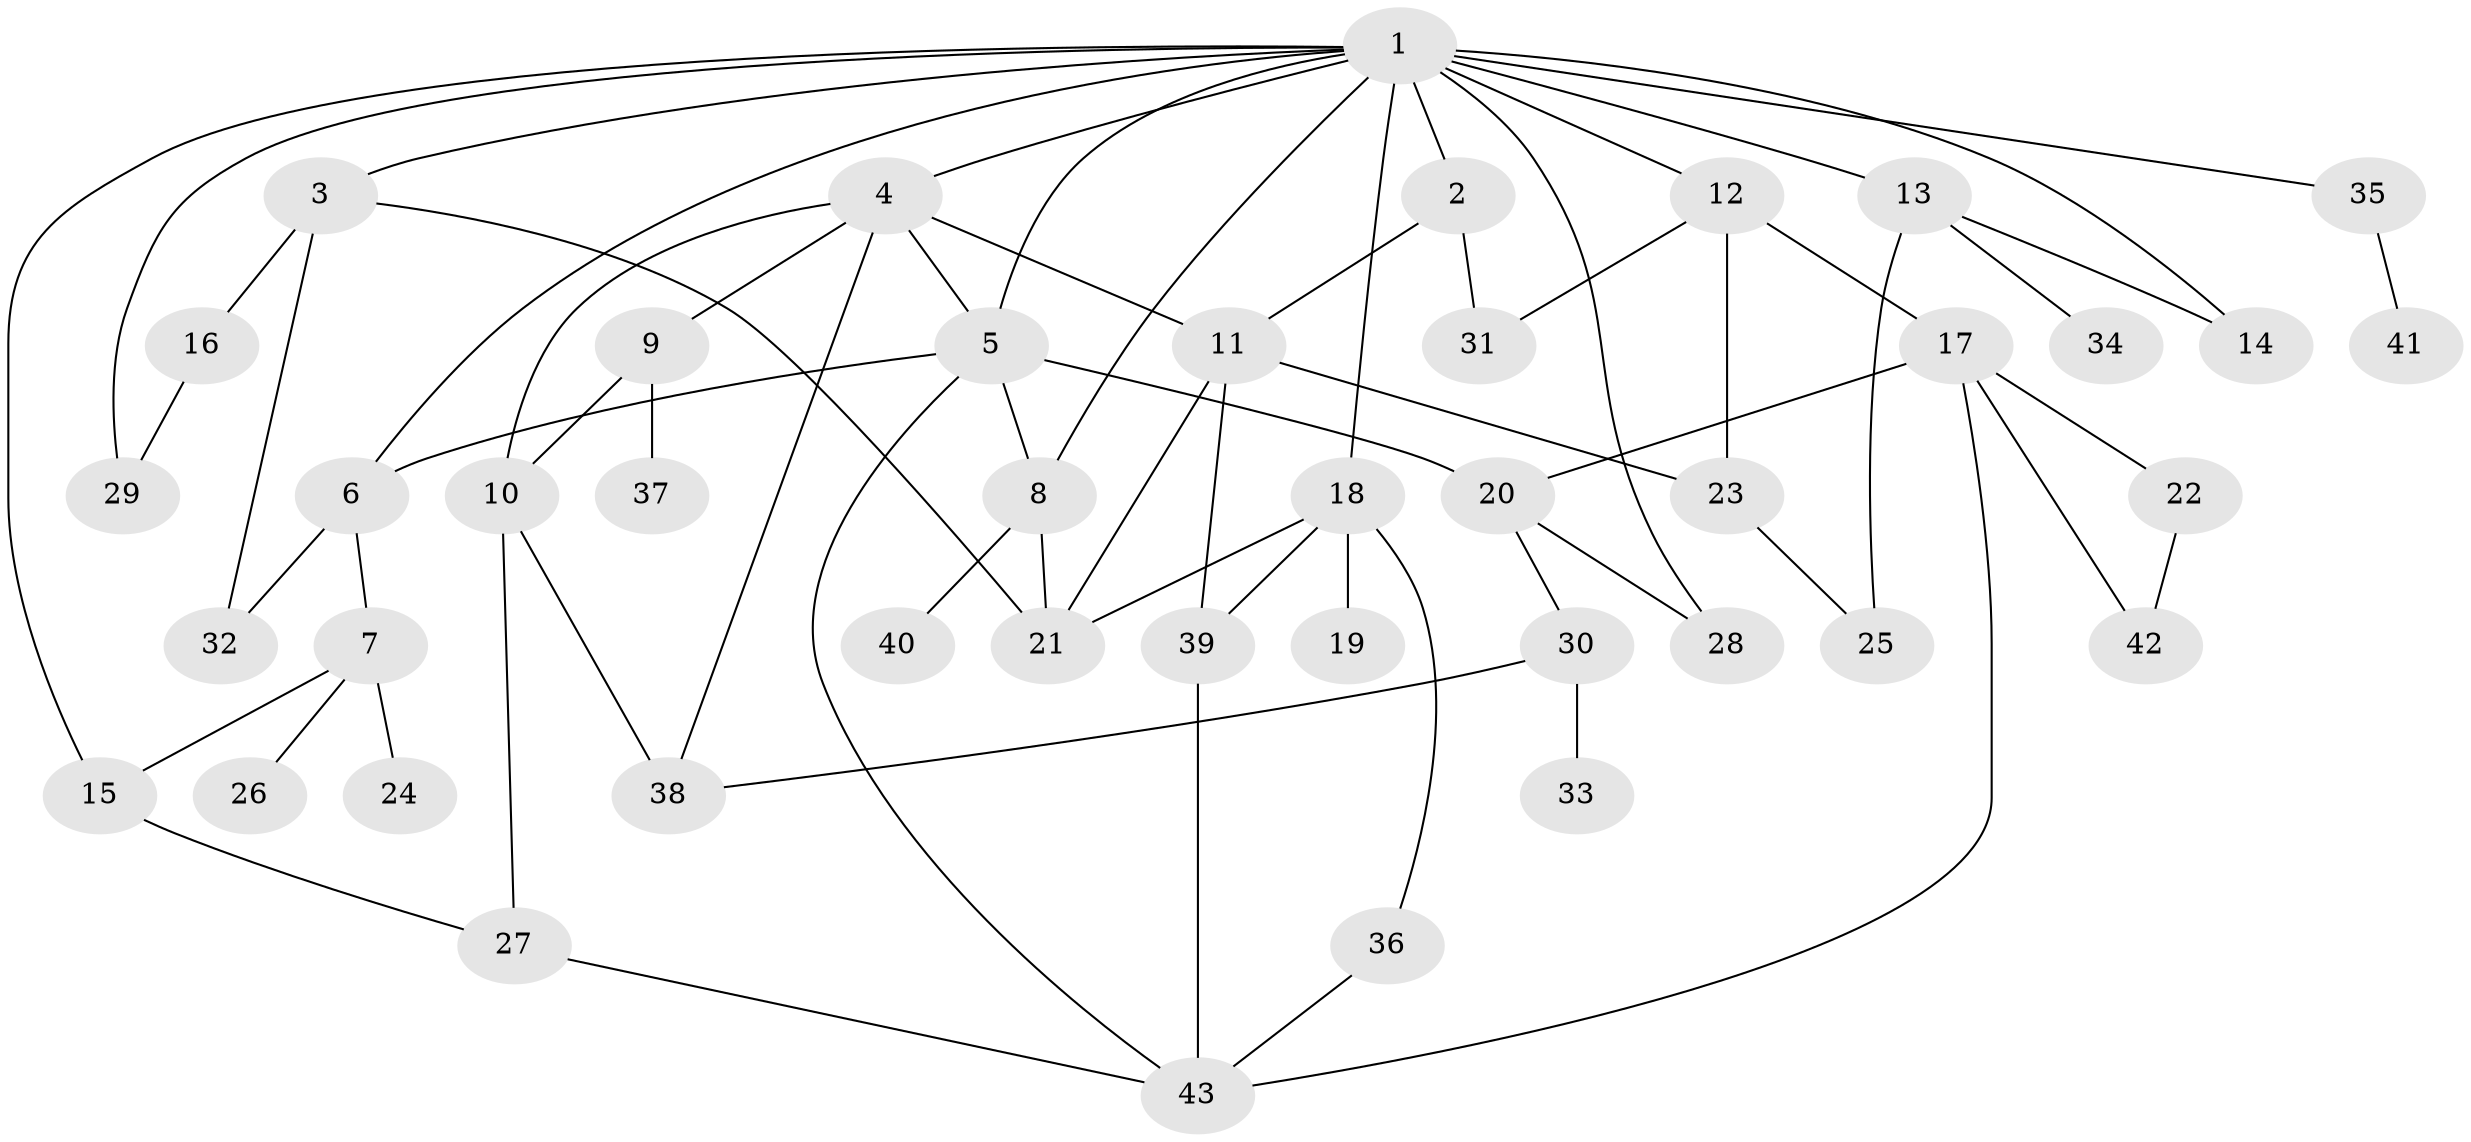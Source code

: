 // original degree distribution, {8: 0.014492753623188406, 7: 0.043478260869565216, 4: 0.11594202898550725, 6: 0.043478260869565216, 2: 0.2753623188405797, 3: 0.21739130434782608, 5: 0.057971014492753624, 1: 0.2318840579710145}
// Generated by graph-tools (version 1.1) at 2025/49/03/04/25 22:49:12]
// undirected, 43 vertices, 68 edges
graph export_dot {
  node [color=gray90,style=filled];
  1;
  2;
  3;
  4;
  5;
  6;
  7;
  8;
  9;
  10;
  11;
  12;
  13;
  14;
  15;
  16;
  17;
  18;
  19;
  20;
  21;
  22;
  23;
  24;
  25;
  26;
  27;
  28;
  29;
  30;
  31;
  32;
  33;
  34;
  35;
  36;
  37;
  38;
  39;
  40;
  41;
  42;
  43;
  1 -- 2 [weight=4.0];
  1 -- 3 [weight=1.0];
  1 -- 4 [weight=1.0];
  1 -- 5 [weight=1.0];
  1 -- 6 [weight=2.0];
  1 -- 8 [weight=1.0];
  1 -- 12 [weight=1.0];
  1 -- 13 [weight=1.0];
  1 -- 14 [weight=1.0];
  1 -- 15 [weight=1.0];
  1 -- 18 [weight=1.0];
  1 -- 28 [weight=1.0];
  1 -- 29 [weight=1.0];
  1 -- 35 [weight=1.0];
  2 -- 11 [weight=1.0];
  2 -- 31 [weight=1.0];
  3 -- 16 [weight=1.0];
  3 -- 21 [weight=1.0];
  3 -- 32 [weight=1.0];
  4 -- 5 [weight=1.0];
  4 -- 9 [weight=1.0];
  4 -- 10 [weight=1.0];
  4 -- 11 [weight=1.0];
  4 -- 38 [weight=1.0];
  5 -- 6 [weight=1.0];
  5 -- 8 [weight=1.0];
  5 -- 20 [weight=1.0];
  5 -- 43 [weight=1.0];
  6 -- 7 [weight=1.0];
  6 -- 32 [weight=1.0];
  7 -- 15 [weight=1.0];
  7 -- 24 [weight=1.0];
  7 -- 26 [weight=1.0];
  8 -- 21 [weight=1.0];
  8 -- 40 [weight=1.0];
  9 -- 10 [weight=1.0];
  9 -- 37 [weight=1.0];
  10 -- 27 [weight=1.0];
  10 -- 38 [weight=1.0];
  11 -- 21 [weight=1.0];
  11 -- 23 [weight=2.0];
  11 -- 39 [weight=1.0];
  12 -- 17 [weight=2.0];
  12 -- 23 [weight=1.0];
  12 -- 31 [weight=1.0];
  13 -- 14 [weight=1.0];
  13 -- 25 [weight=1.0];
  13 -- 34 [weight=1.0];
  15 -- 27 [weight=1.0];
  16 -- 29 [weight=1.0];
  17 -- 20 [weight=1.0];
  17 -- 22 [weight=1.0];
  17 -- 42 [weight=1.0];
  17 -- 43 [weight=1.0];
  18 -- 19 [weight=1.0];
  18 -- 21 [weight=1.0];
  18 -- 36 [weight=1.0];
  18 -- 39 [weight=1.0];
  20 -- 28 [weight=1.0];
  20 -- 30 [weight=1.0];
  22 -- 42 [weight=1.0];
  23 -- 25 [weight=1.0];
  27 -- 43 [weight=1.0];
  30 -- 33 [weight=1.0];
  30 -- 38 [weight=1.0];
  35 -- 41 [weight=1.0];
  36 -- 43 [weight=1.0];
  39 -- 43 [weight=1.0];
}
